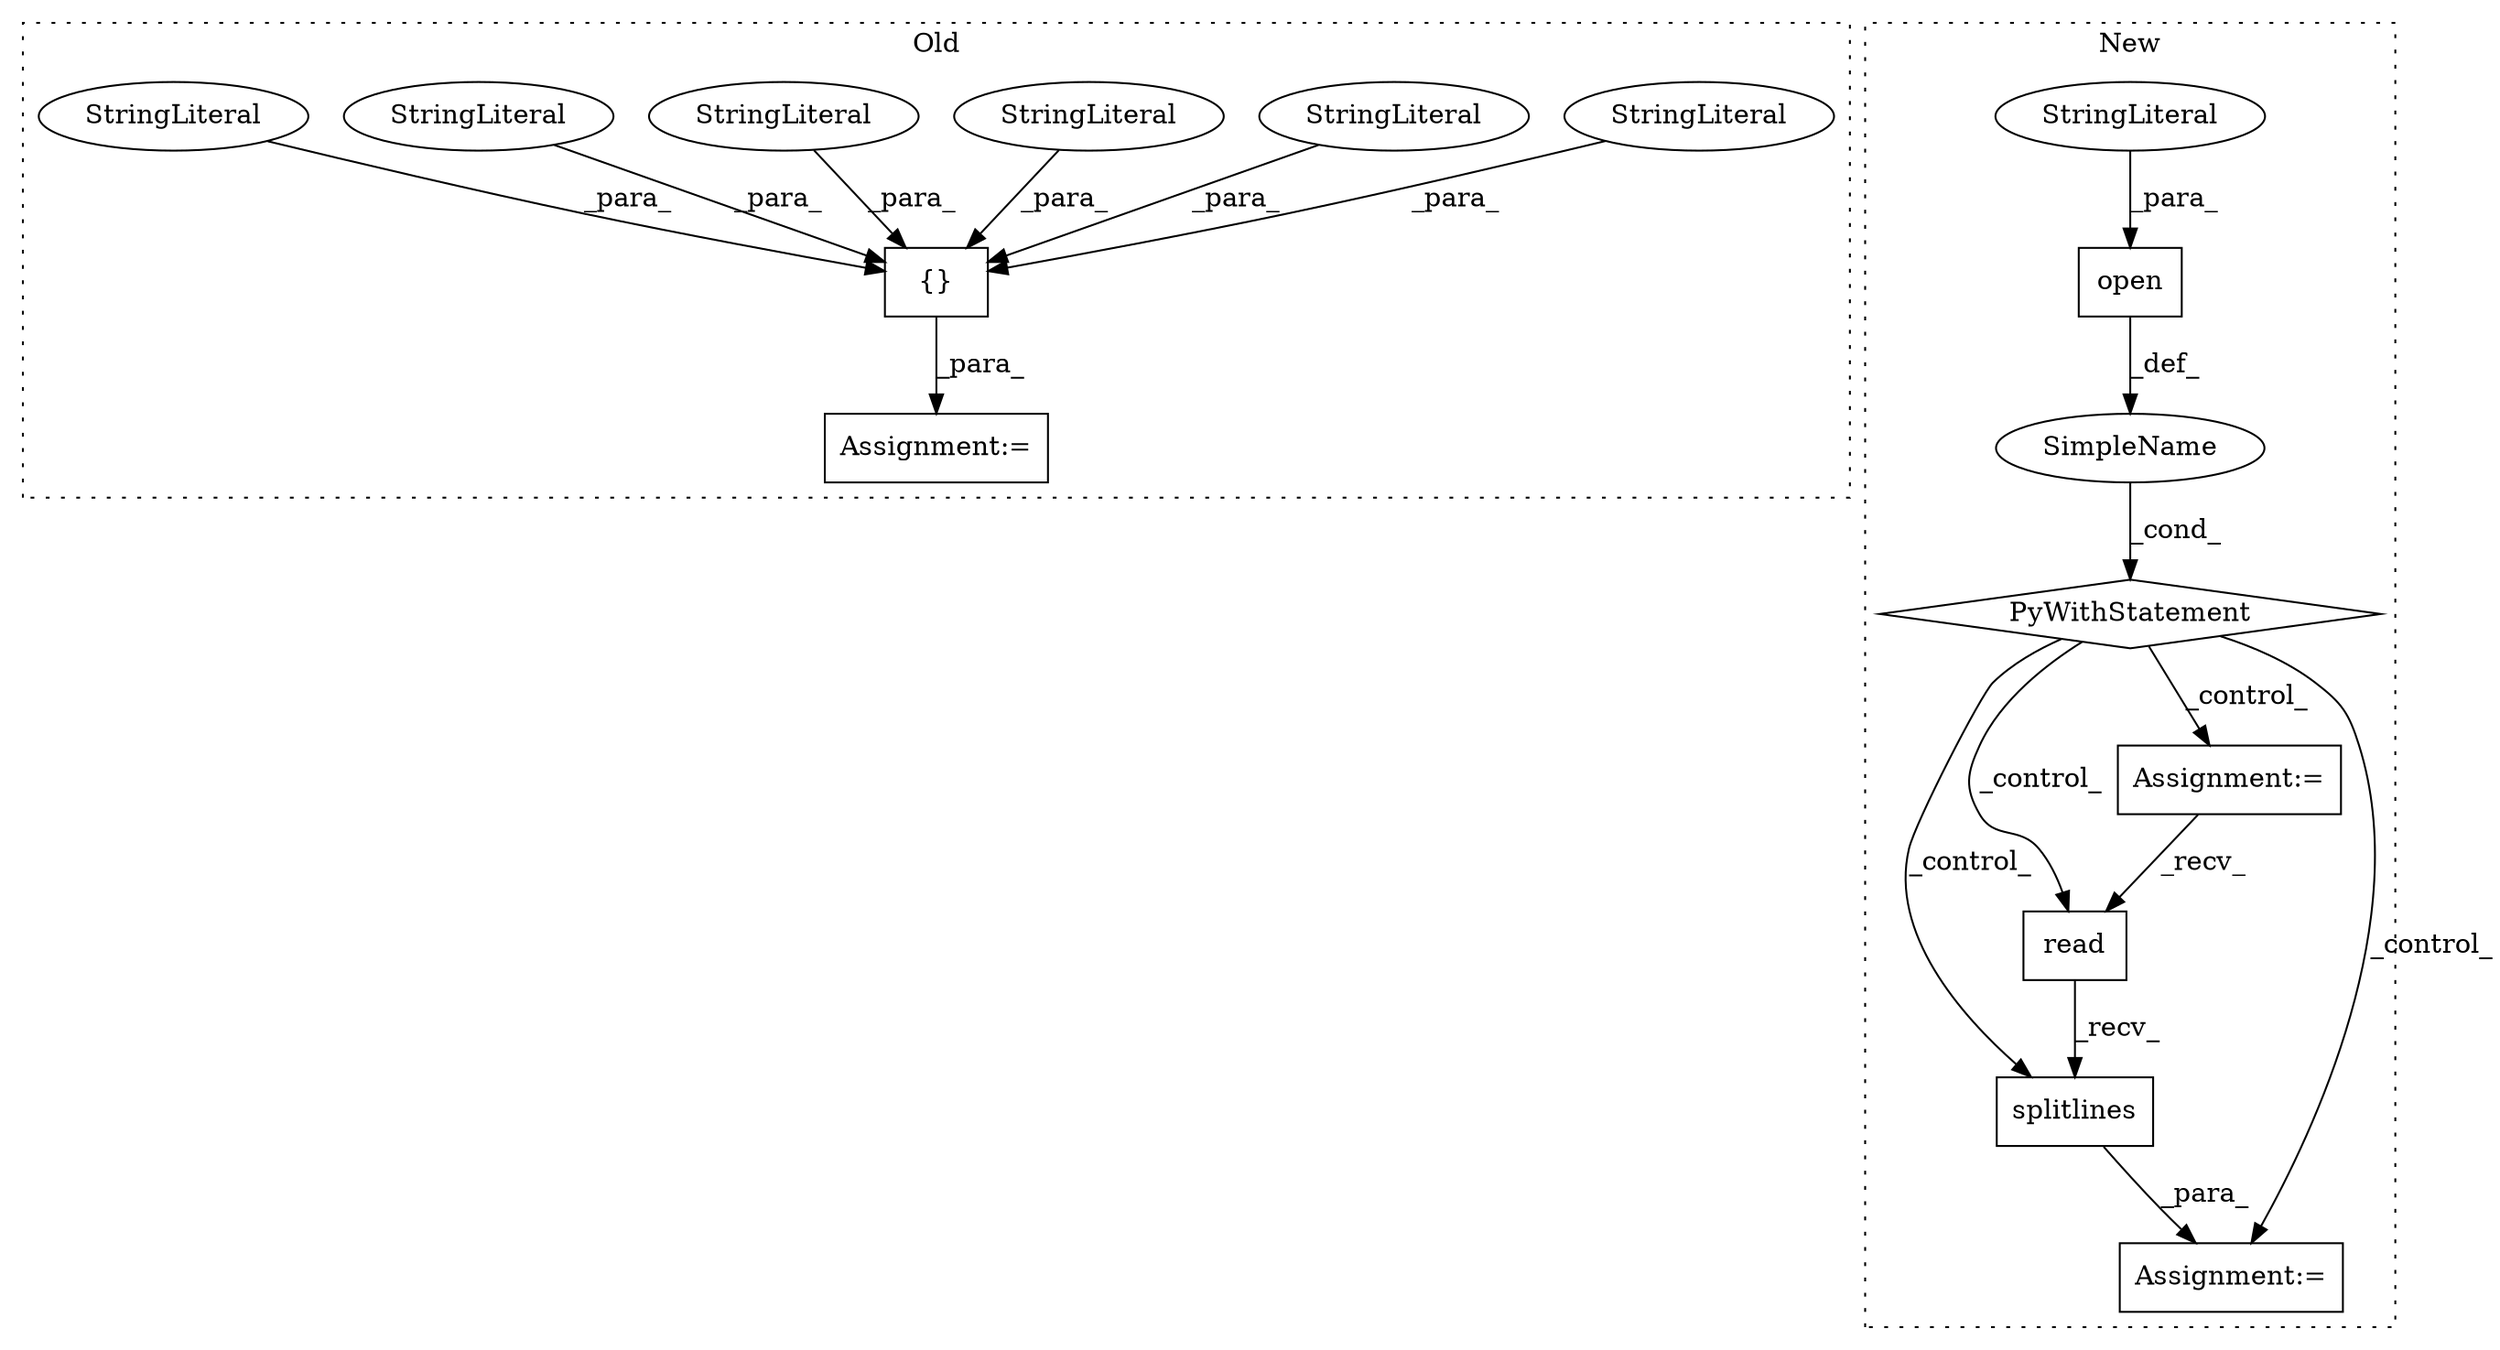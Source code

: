 digraph G {
subgraph cluster0 {
1 [label="{}" a="4" s="595,691" l="1,1" shape="box"];
10 [label="StringLiteral" a="45" s="609" l="15" shape="ellipse"];
11 [label="StringLiteral" a="45" s="656" l="16" shape="ellipse"];
12 [label="StringLiteral" a="45" s="596" l="12" shape="ellipse"];
13 [label="StringLiteral" a="45" s="673" l="18" shape="ellipse"];
14 [label="StringLiteral" a="45" s="625" l="17" shape="ellipse"];
15 [label="StringLiteral" a="45" s="643" l="12" shape="ellipse"];
16 [label="Assignment:=" a="7" s="582" l="1" shape="box"];
label = "Old";
style="dotted";
}
subgraph cluster1 {
2 [label="splitlines" a="32" s="651" l="12" shape="box"];
3 [label="Assignment:=" a="7" s="641" l="1" shape="box"];
4 [label="Assignment:=" a="7" s="620" l="1" shape="box"];
5 [label="read" a="32" s="644" l="6" shape="box"];
6 [label="PyWithStatement" a="104" s="565,603" l="10,2" shape="diamond"];
7 [label="SimpleName" a="42" s="" l="" shape="ellipse"];
8 [label="open" a="32" s="575,602" l="5,1" shape="box"];
9 [label="StringLiteral" a="45" s="580" l="18" shape="ellipse"];
label = "New";
style="dotted";
}
1 -> 16 [label="_para_"];
2 -> 3 [label="_para_"];
4 -> 5 [label="_recv_"];
5 -> 2 [label="_recv_"];
6 -> 3 [label="_control_"];
6 -> 2 [label="_control_"];
6 -> 4 [label="_control_"];
6 -> 5 [label="_control_"];
7 -> 6 [label="_cond_"];
8 -> 7 [label="_def_"];
9 -> 8 [label="_para_"];
10 -> 1 [label="_para_"];
11 -> 1 [label="_para_"];
12 -> 1 [label="_para_"];
13 -> 1 [label="_para_"];
14 -> 1 [label="_para_"];
15 -> 1 [label="_para_"];
}